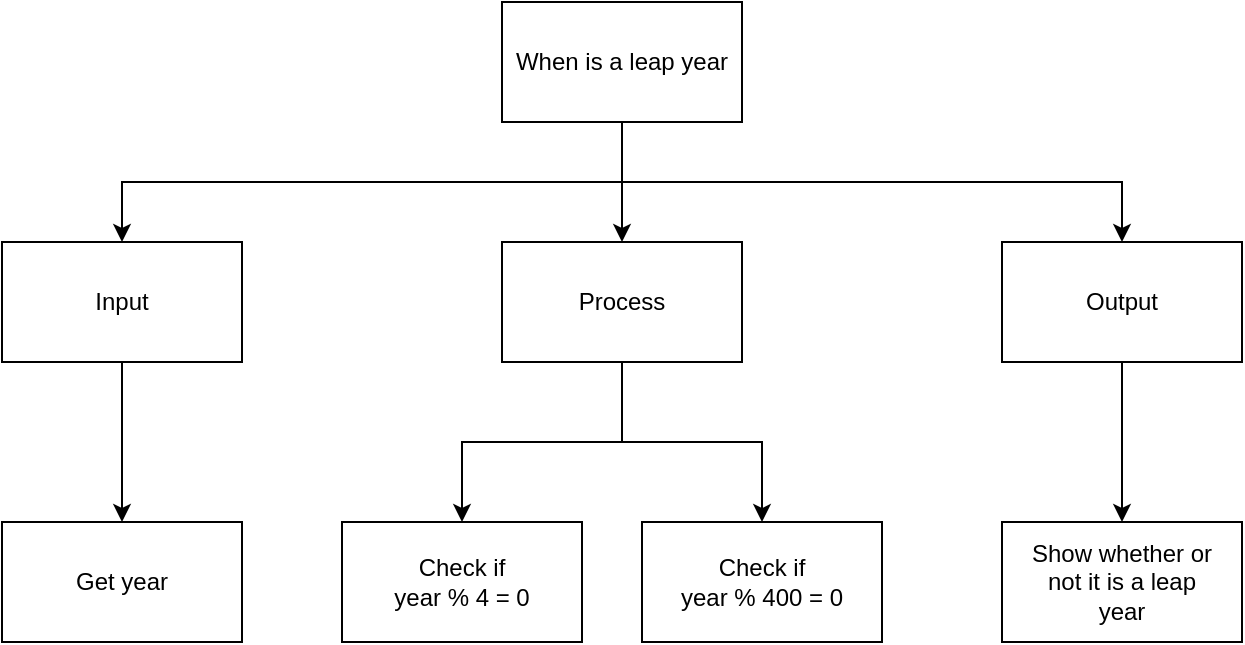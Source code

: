 <mxfile>
    <diagram id="oMBz8fG1vZNXpaxxY6Yl" name="Page-1">
        <mxGraphModel dx="1006" dy="728" grid="1" gridSize="10" guides="1" tooltips="1" connect="1" arrows="1" fold="1" page="1" pageScale="1" pageWidth="827" pageHeight="1169" math="0" shadow="0">
            <root>
                <mxCell id="0"/>
                <mxCell id="1" parent="0"/>
                <mxCell id="2" value="" style="edgeStyle=orthogonalEdgeStyle;html=1;" edge="1" parent="1" source="3" target="12">
                    <mxGeometry relative="1" as="geometry"/>
                </mxCell>
                <mxCell id="3" value="Input" style="rounded=1;whiteSpace=wrap;html=1;" vertex="1" parent="1">
                    <mxGeometry x="520" y="260" width="120" height="60" as="geometry"/>
                </mxCell>
                <mxCell id="4" style="edgeStyle=none;html=1;" edge="1" parent="1" source="7" target="10">
                    <mxGeometry relative="1" as="geometry"/>
                </mxCell>
                <mxCell id="5" style="edgeStyle=orthogonalEdgeStyle;html=1;entryX=0.5;entryY=0;entryDx=0;entryDy=0;rounded=0;" edge="1" parent="1" source="7" target="3">
                    <mxGeometry relative="1" as="geometry">
                        <Array as="points">
                            <mxPoint x="830" y="230"/>
                            <mxPoint x="580" y="230"/>
                        </Array>
                    </mxGeometry>
                </mxCell>
                <mxCell id="6" style="edgeStyle=orthogonalEdgeStyle;html=1;rounded=0;" edge="1" parent="1" source="7" target="9">
                    <mxGeometry relative="1" as="geometry">
                        <Array as="points">
                            <mxPoint x="830" y="230"/>
                            <mxPoint x="1080" y="230"/>
                        </Array>
                    </mxGeometry>
                </mxCell>
                <mxCell id="7" value="Area and Perimeter" style="rounded=1;whiteSpace=wrap;html=1;" vertex="1" parent="1">
                    <mxGeometry x="770" y="140" width="120" height="60" as="geometry"/>
                </mxCell>
                <mxCell id="8" value="" style="edgeStyle=orthogonalEdgeStyle;html=1;" edge="1" parent="1" source="9" target="11">
                    <mxGeometry relative="1" as="geometry"/>
                </mxCell>
                <mxCell id="9" value="Output" style="rounded=1;whiteSpace=wrap;html=1;" vertex="1" parent="1">
                    <mxGeometry x="1020" y="260" width="120" height="60" as="geometry"/>
                </mxCell>
                <mxCell id="10" value="Process" style="rounded=1;whiteSpace=wrap;html=1;" vertex="1" parent="1">
                    <mxGeometry x="770" y="260" width="120" height="60" as="geometry"/>
                </mxCell>
                <mxCell id="11" value="" style="rounded=1;whiteSpace=wrap;html=1;" vertex="1" parent="1">
                    <mxGeometry x="1020" y="400" width="120" height="60" as="geometry"/>
                </mxCell>
                <mxCell id="12" value="" style="rounded=1;whiteSpace=wrap;html=1;" vertex="1" parent="1">
                    <mxGeometry x="520" y="400" width="120" height="60" as="geometry"/>
                </mxCell>
                <mxCell id="13" value="Get year" style="rounded=0;whiteSpace=wrap;html=1;" vertex="1" parent="1">
                    <mxGeometry x="520" y="400" width="120" height="60" as="geometry"/>
                </mxCell>
                <mxCell id="14" value="Show whether or&lt;br&gt;not it is a leap&lt;br&gt;year" style="rounded=0;whiteSpace=wrap;html=1;" vertex="1" parent="1">
                    <mxGeometry x="1020" y="400" width="120" height="60" as="geometry"/>
                </mxCell>
                <mxCell id="16" value="Input" style="rounded=0;whiteSpace=wrap;html=1;" vertex="1" parent="1">
                    <mxGeometry x="520" y="260" width="120" height="60" as="geometry"/>
                </mxCell>
                <mxCell id="17" style="edgeStyle=orthogonalEdgeStyle;rounded=0;html=1;entryX=0.5;entryY=0;entryDx=0;entryDy=0;" edge="1" parent="1" source="19" target="22">
                    <mxGeometry relative="1" as="geometry"/>
                </mxCell>
                <mxCell id="18" style="edgeStyle=orthogonalEdgeStyle;html=1;entryX=0.5;entryY=0;entryDx=0;entryDy=0;rounded=0;" edge="1" parent="1" source="19" target="23">
                    <mxGeometry relative="1" as="geometry"/>
                </mxCell>
                <mxCell id="19" value="Process" style="rounded=0;whiteSpace=wrap;html=1;" vertex="1" parent="1">
                    <mxGeometry x="770" y="260" width="120" height="60" as="geometry"/>
                </mxCell>
                <mxCell id="20" value="Output" style="rounded=0;whiteSpace=wrap;html=1;" vertex="1" parent="1">
                    <mxGeometry x="1020" y="260" width="120" height="60" as="geometry"/>
                </mxCell>
                <mxCell id="21" value="When is a leap year" style="rounded=0;whiteSpace=wrap;html=1;" vertex="1" parent="1">
                    <mxGeometry x="770" y="140" width="120" height="60" as="geometry"/>
                </mxCell>
                <mxCell id="22" value="Check if &lt;br&gt;year % 4 = 0" style="rounded=0;whiteSpace=wrap;html=1;" vertex="1" parent="1">
                    <mxGeometry x="690" y="400" width="120" height="60" as="geometry"/>
                </mxCell>
                <mxCell id="23" value="&lt;span&gt;Check if&lt;/span&gt;&lt;br&gt;&lt;span&gt;year % 400 = 0&lt;/span&gt;" style="rounded=0;whiteSpace=wrap;html=1;" vertex="1" parent="1">
                    <mxGeometry x="840" y="400" width="120" height="60" as="geometry"/>
                </mxCell>
            </root>
        </mxGraphModel>
    </diagram>
</mxfile>